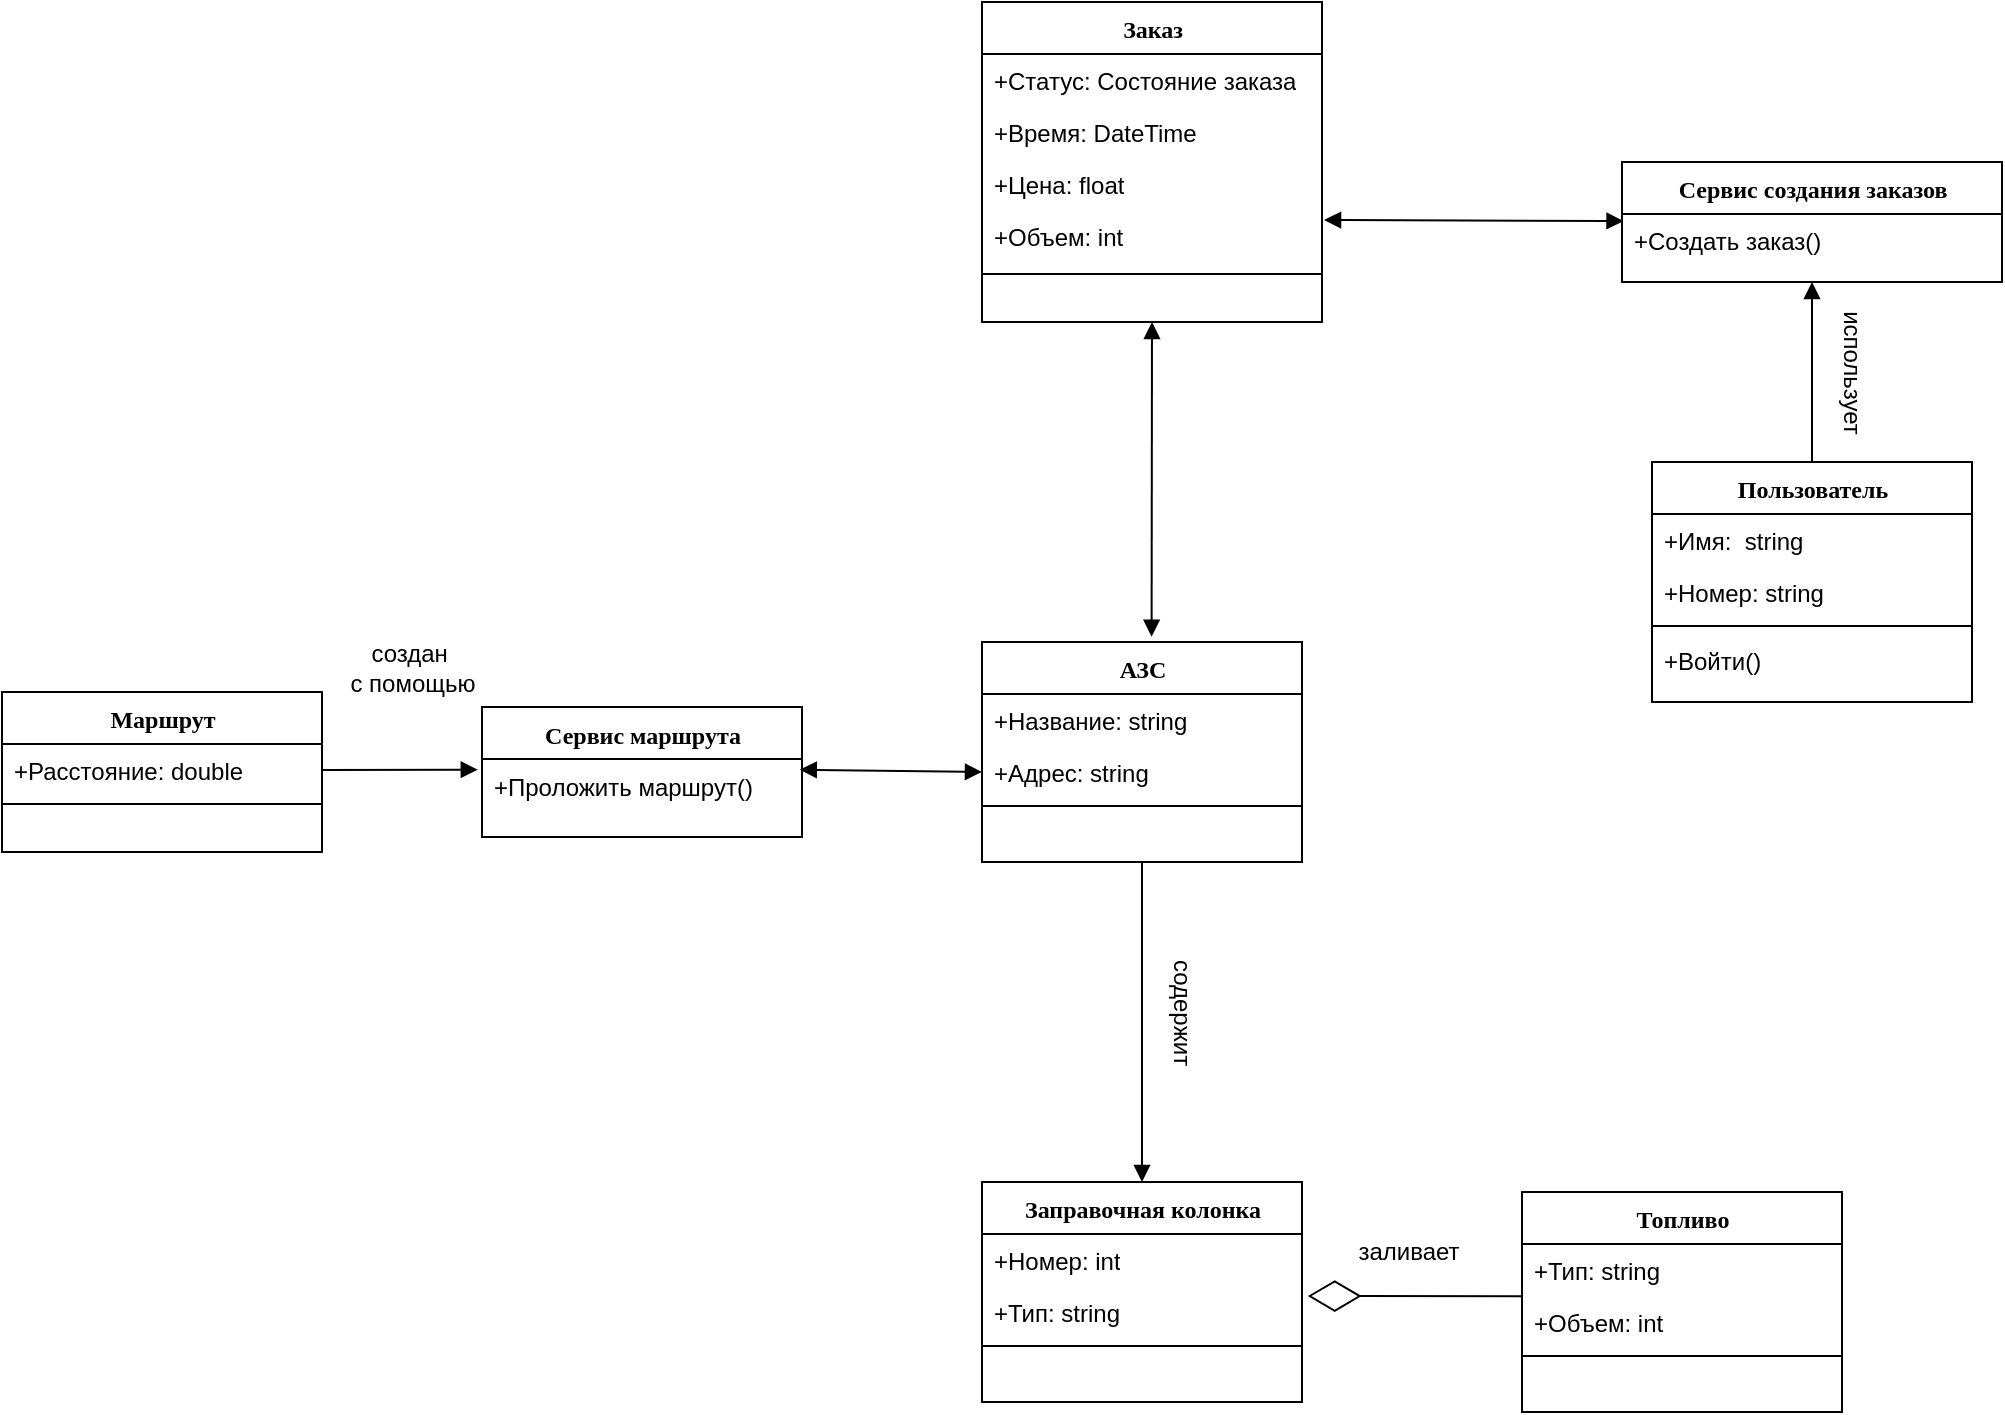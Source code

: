 <mxfile version="25.0.3">
  <diagram name="Page-1" id="F9Lt6Py6lmZH_eGOVNd-">
    <mxGraphModel dx="2447" dy="1837" grid="1" gridSize="10" guides="1" tooltips="1" connect="1" arrows="1" fold="1" page="1" pageScale="1" pageWidth="827" pageHeight="1169" math="0" shadow="0">
      <root>
        <mxCell id="0" />
        <mxCell id="1" parent="0" />
        <mxCell id="qer8LBOyeQ3EUyYLo_i--1" value="Пользователь" style="swimlane;html=1;fontStyle=1;align=center;verticalAlign=top;childLayout=stackLayout;horizontal=1;startSize=26;horizontalStack=0;resizeParent=1;resizeLast=0;collapsible=1;marginBottom=0;swimlaneFillColor=#ffffff;rounded=0;shadow=0;comic=0;labelBackgroundColor=none;strokeWidth=1;fillColor=none;fontFamily=Verdana;fontSize=12" vertex="1" parent="1">
          <mxGeometry x="505" y="190" width="160" height="120" as="geometry" />
        </mxCell>
        <mxCell id="qer8LBOyeQ3EUyYLo_i--2" value="+Имя:&amp;nbsp; string" style="text;html=1;strokeColor=none;fillColor=none;align=left;verticalAlign=top;spacingLeft=4;spacingRight=4;whiteSpace=wrap;overflow=hidden;rotatable=0;points=[[0,0.5],[1,0.5]];portConstraint=eastwest;" vertex="1" parent="qer8LBOyeQ3EUyYLo_i--1">
          <mxGeometry y="26" width="160" height="26" as="geometry" />
        </mxCell>
        <mxCell id="qer8LBOyeQ3EUyYLo_i--3" value="+Номер: string" style="text;html=1;strokeColor=none;fillColor=none;align=left;verticalAlign=top;spacingLeft=4;spacingRight=4;whiteSpace=wrap;overflow=hidden;rotatable=0;points=[[0,0.5],[1,0.5]];portConstraint=eastwest;" vertex="1" parent="qer8LBOyeQ3EUyYLo_i--1">
          <mxGeometry y="52" width="160" height="26" as="geometry" />
        </mxCell>
        <mxCell id="qer8LBOyeQ3EUyYLo_i--4" value="" style="line;html=1;strokeWidth=1;fillColor=none;align=left;verticalAlign=middle;spacingTop=-1;spacingLeft=3;spacingRight=3;rotatable=0;labelPosition=right;points=[];portConstraint=eastwest;" vertex="1" parent="qer8LBOyeQ3EUyYLo_i--1">
          <mxGeometry y="78" width="160" height="8" as="geometry" />
        </mxCell>
        <mxCell id="qer8LBOyeQ3EUyYLo_i--5" value="+Войти()" style="text;html=1;strokeColor=none;fillColor=none;align=left;verticalAlign=top;spacingLeft=4;spacingRight=4;whiteSpace=wrap;overflow=hidden;rotatable=0;points=[[0,0.5],[1,0.5]];portConstraint=eastwest;" vertex="1" parent="qer8LBOyeQ3EUyYLo_i--1">
          <mxGeometry y="86" width="160" height="34" as="geometry" />
        </mxCell>
        <mxCell id="qer8LBOyeQ3EUyYLo_i--6" value="Топливо" style="swimlane;html=1;fontStyle=1;align=center;verticalAlign=top;childLayout=stackLayout;horizontal=1;startSize=26;horizontalStack=0;resizeParent=1;resizeLast=0;collapsible=1;marginBottom=0;swimlaneFillColor=#ffffff;rounded=0;shadow=0;comic=0;labelBackgroundColor=none;strokeWidth=1;fillColor=none;fontFamily=Verdana;fontSize=12" vertex="1" parent="1">
          <mxGeometry x="440" y="555" width="160" height="110" as="geometry" />
        </mxCell>
        <mxCell id="qer8LBOyeQ3EUyYLo_i--7" value="+Тип: string" style="text;html=1;strokeColor=none;fillColor=none;align=left;verticalAlign=top;spacingLeft=4;spacingRight=4;whiteSpace=wrap;overflow=hidden;rotatable=0;points=[[0,0.5],[1,0.5]];portConstraint=eastwest;" vertex="1" parent="qer8LBOyeQ3EUyYLo_i--6">
          <mxGeometry y="26" width="160" height="26" as="geometry" />
        </mxCell>
        <mxCell id="qer8LBOyeQ3EUyYLo_i--8" value="+Объем: int" style="text;html=1;strokeColor=none;fillColor=none;align=left;verticalAlign=top;spacingLeft=4;spacingRight=4;whiteSpace=wrap;overflow=hidden;rotatable=0;points=[[0,0.5],[1,0.5]];portConstraint=eastwest;" vertex="1" parent="qer8LBOyeQ3EUyYLo_i--6">
          <mxGeometry y="52" width="160" height="26" as="geometry" />
        </mxCell>
        <mxCell id="qer8LBOyeQ3EUyYLo_i--9" value="" style="line;html=1;strokeWidth=1;fillColor=none;align=left;verticalAlign=middle;spacingTop=-1;spacingLeft=3;spacingRight=3;rotatable=0;labelPosition=right;points=[];portConstraint=eastwest;" vertex="1" parent="qer8LBOyeQ3EUyYLo_i--6">
          <mxGeometry y="78" width="160" height="8" as="geometry" />
        </mxCell>
        <mxCell id="qer8LBOyeQ3EUyYLo_i--10" value="АЗС" style="swimlane;html=1;fontStyle=1;align=center;verticalAlign=top;childLayout=stackLayout;horizontal=1;startSize=26;horizontalStack=0;resizeParent=1;resizeLast=0;collapsible=1;marginBottom=0;swimlaneFillColor=#ffffff;rounded=0;shadow=0;comic=0;labelBackgroundColor=none;strokeWidth=1;fillColor=none;fontFamily=Verdana;fontSize=12" vertex="1" parent="1">
          <mxGeometry x="170" y="280" width="160" height="110" as="geometry" />
        </mxCell>
        <mxCell id="qer8LBOyeQ3EUyYLo_i--11" value="+Название: string" style="text;html=1;strokeColor=none;fillColor=none;align=left;verticalAlign=top;spacingLeft=4;spacingRight=4;whiteSpace=wrap;overflow=hidden;rotatable=0;points=[[0,0.5],[1,0.5]];portConstraint=eastwest;" vertex="1" parent="qer8LBOyeQ3EUyYLo_i--10">
          <mxGeometry y="26" width="160" height="26" as="geometry" />
        </mxCell>
        <mxCell id="qer8LBOyeQ3EUyYLo_i--12" value="+Адрес: string" style="text;html=1;strokeColor=none;fillColor=none;align=left;verticalAlign=top;spacingLeft=4;spacingRight=4;whiteSpace=wrap;overflow=hidden;rotatable=0;points=[[0,0.5],[1,0.5]];portConstraint=eastwest;" vertex="1" parent="qer8LBOyeQ3EUyYLo_i--10">
          <mxGeometry y="52" width="160" height="26" as="geometry" />
        </mxCell>
        <mxCell id="qer8LBOyeQ3EUyYLo_i--13" value="" style="line;html=1;strokeWidth=1;fillColor=none;align=left;verticalAlign=middle;spacingTop=-1;spacingLeft=3;spacingRight=3;rotatable=0;labelPosition=right;points=[];portConstraint=eastwest;" vertex="1" parent="qer8LBOyeQ3EUyYLo_i--10">
          <mxGeometry y="78" width="160" height="8" as="geometry" />
        </mxCell>
        <mxCell id="qer8LBOyeQ3EUyYLo_i--14" value="Заказ" style="swimlane;html=1;fontStyle=1;align=center;verticalAlign=top;childLayout=stackLayout;horizontal=1;startSize=26;horizontalStack=0;resizeParent=1;resizeLast=0;collapsible=1;marginBottom=0;swimlaneFillColor=#ffffff;rounded=0;shadow=0;comic=0;labelBackgroundColor=none;strokeWidth=1;fillColor=none;fontFamily=Verdana;fontSize=12" vertex="1" parent="1">
          <mxGeometry x="170" y="-40" width="170" height="160" as="geometry" />
        </mxCell>
        <mxCell id="qer8LBOyeQ3EUyYLo_i--15" value="+Статус: Состояние заказа" style="text;html=1;strokeColor=none;fillColor=none;align=left;verticalAlign=top;spacingLeft=4;spacingRight=4;whiteSpace=wrap;overflow=hidden;rotatable=0;points=[[0,0.5],[1,0.5]];portConstraint=eastwest;" vertex="1" parent="qer8LBOyeQ3EUyYLo_i--14">
          <mxGeometry y="26" width="170" height="26" as="geometry" />
        </mxCell>
        <mxCell id="qer8LBOyeQ3EUyYLo_i--16" value="+Время: DateTime" style="text;html=1;strokeColor=none;fillColor=none;align=left;verticalAlign=top;spacingLeft=4;spacingRight=4;whiteSpace=wrap;overflow=hidden;rotatable=0;points=[[0,0.5],[1,0.5]];portConstraint=eastwest;" vertex="1" parent="qer8LBOyeQ3EUyYLo_i--14">
          <mxGeometry y="52" width="170" height="26" as="geometry" />
        </mxCell>
        <mxCell id="qer8LBOyeQ3EUyYLo_i--17" value="+Цена: float" style="text;html=1;strokeColor=none;fillColor=none;align=left;verticalAlign=top;spacingLeft=4;spacingRight=4;whiteSpace=wrap;overflow=hidden;rotatable=0;points=[[0,0.5],[1,0.5]];portConstraint=eastwest;" vertex="1" parent="qer8LBOyeQ3EUyYLo_i--14">
          <mxGeometry y="78" width="170" height="26" as="geometry" />
        </mxCell>
        <mxCell id="qer8LBOyeQ3EUyYLo_i--18" value="+Объем: int" style="text;html=1;strokeColor=none;fillColor=none;align=left;verticalAlign=top;spacingLeft=4;spacingRight=4;whiteSpace=wrap;overflow=hidden;rotatable=0;points=[[0,0.5],[1,0.5]];portConstraint=eastwest;" vertex="1" parent="qer8LBOyeQ3EUyYLo_i--14">
          <mxGeometry y="104" width="170" height="22" as="geometry" />
        </mxCell>
        <mxCell id="qer8LBOyeQ3EUyYLo_i--19" value="" style="line;html=1;strokeWidth=1;fillColor=none;align=left;verticalAlign=middle;spacingTop=-1;spacingLeft=3;spacingRight=3;rotatable=0;labelPosition=right;points=[];portConstraint=eastwest;" vertex="1" parent="qer8LBOyeQ3EUyYLo_i--14">
          <mxGeometry y="126" width="170" height="20" as="geometry" />
        </mxCell>
        <mxCell id="qer8LBOyeQ3EUyYLo_i--20" value="Заправочная колонка" style="swimlane;html=1;fontStyle=1;align=center;verticalAlign=top;childLayout=stackLayout;horizontal=1;startSize=26;horizontalStack=0;resizeParent=1;resizeLast=0;collapsible=1;marginBottom=0;swimlaneFillColor=#ffffff;rounded=0;shadow=0;comic=0;labelBackgroundColor=none;strokeWidth=1;fillColor=none;fontFamily=Verdana;fontSize=12" vertex="1" parent="1">
          <mxGeometry x="170" y="550" width="160" height="110" as="geometry" />
        </mxCell>
        <mxCell id="qer8LBOyeQ3EUyYLo_i--21" value="+Номер: int" style="text;html=1;strokeColor=none;fillColor=none;align=left;verticalAlign=top;spacingLeft=4;spacingRight=4;whiteSpace=wrap;overflow=hidden;rotatable=0;points=[[0,0.5],[1,0.5]];portConstraint=eastwest;" vertex="1" parent="qer8LBOyeQ3EUyYLo_i--20">
          <mxGeometry y="26" width="160" height="26" as="geometry" />
        </mxCell>
        <mxCell id="qer8LBOyeQ3EUyYLo_i--22" value="+Тип: string" style="text;html=1;strokeColor=none;fillColor=none;align=left;verticalAlign=top;spacingLeft=4;spacingRight=4;whiteSpace=wrap;overflow=hidden;rotatable=0;points=[[0,0.5],[1,0.5]];portConstraint=eastwest;" vertex="1" parent="qer8LBOyeQ3EUyYLo_i--20">
          <mxGeometry y="52" width="160" height="26" as="geometry" />
        </mxCell>
        <mxCell id="qer8LBOyeQ3EUyYLo_i--23" value="" style="line;html=1;strokeWidth=1;fillColor=none;align=left;verticalAlign=middle;spacingTop=-1;spacingLeft=3;spacingRight=3;rotatable=0;labelPosition=right;points=[];portConstraint=eastwest;" vertex="1" parent="qer8LBOyeQ3EUyYLo_i--20">
          <mxGeometry y="78" width="160" height="8" as="geometry" />
        </mxCell>
        <mxCell id="qer8LBOyeQ3EUyYLo_i--24" value="" style="endArrow=diamondThin;endFill=0;endSize=24;html=1;rounded=0;entryX=1;entryY=0.5;entryDx=0;entryDy=0;exitX=-0.018;exitY=0.314;exitDx=0;exitDy=0;exitPerimeter=0;" edge="1" parent="1">
          <mxGeometry width="160" relative="1" as="geometry">
            <mxPoint x="440.0" y="607.164" as="sourcePoint" />
            <mxPoint x="332.88" y="607" as="targetPoint" />
          </mxGeometry>
        </mxCell>
        <mxCell id="qer8LBOyeQ3EUyYLo_i--25" value="Маршрут" style="swimlane;html=1;fontStyle=1;align=center;verticalAlign=top;childLayout=stackLayout;horizontal=1;startSize=26;horizontalStack=0;resizeParent=1;resizeLast=0;collapsible=1;marginBottom=0;swimlaneFillColor=#ffffff;rounded=0;shadow=0;comic=0;labelBackgroundColor=none;strokeWidth=1;fillColor=none;fontFamily=Verdana;fontSize=12" vertex="1" parent="1">
          <mxGeometry x="-320" y="305" width="160" height="80" as="geometry" />
        </mxCell>
        <mxCell id="qer8LBOyeQ3EUyYLo_i--26" value="+Расстояние: double" style="text;html=1;strokeColor=none;fillColor=none;align=left;verticalAlign=top;spacingLeft=4;spacingRight=4;whiteSpace=wrap;overflow=hidden;rotatable=0;points=[[0,0.5],[1,0.5]];portConstraint=eastwest;" vertex="1" parent="qer8LBOyeQ3EUyYLo_i--25">
          <mxGeometry y="26" width="160" height="26" as="geometry" />
        </mxCell>
        <mxCell id="qer8LBOyeQ3EUyYLo_i--27" value="" style="line;html=1;strokeWidth=1;fillColor=none;align=left;verticalAlign=middle;spacingTop=-1;spacingLeft=3;spacingRight=3;rotatable=0;labelPosition=right;points=[];portConstraint=eastwest;" vertex="1" parent="qer8LBOyeQ3EUyYLo_i--25">
          <mxGeometry y="52" width="160" height="8" as="geometry" />
        </mxCell>
        <mxCell id="qer8LBOyeQ3EUyYLo_i--28" value="" style="endArrow=block;startArrow=block;endFill=1;startFill=1;html=1;rounded=0;entryX=0.53;entryY=-0.024;entryDx=0;entryDy=0;entryPerimeter=0;exitX=0.5;exitY=1;exitDx=0;exitDy=0;" edge="1" parent="1" source="qer8LBOyeQ3EUyYLo_i--14" target="qer8LBOyeQ3EUyYLo_i--10">
          <mxGeometry width="160" relative="1" as="geometry">
            <mxPoint x="255" y="170" as="sourcePoint" />
            <mxPoint x="370" y="270" as="targetPoint" />
          </mxGeometry>
        </mxCell>
        <mxCell id="qer8LBOyeQ3EUyYLo_i--29" value="" style="endArrow=block;startArrow=none;endFill=1;startFill=0;html=1;rounded=0;exitX=0.5;exitY=1;exitDx=0;exitDy=0;entryX=0.5;entryY=0;entryDx=0;entryDy=0;" edge="1" parent="1" source="qer8LBOyeQ3EUyYLo_i--10" target="qer8LBOyeQ3EUyYLo_i--20">
          <mxGeometry width="160" relative="1" as="geometry">
            <mxPoint x="150" y="460" as="sourcePoint" />
            <mxPoint x="310" y="460" as="targetPoint" />
          </mxGeometry>
        </mxCell>
        <mxCell id="qer8LBOyeQ3EUyYLo_i--30" value="" style="endArrow=block;startArrow=block;endFill=1;startFill=1;html=1;rounded=0;exitX=1.006;exitY=0.227;exitDx=0;exitDy=0;exitPerimeter=0;entryX=0.004;entryY=0.674;entryDx=0;entryDy=0;entryPerimeter=0;" edge="1" parent="1" source="qer8LBOyeQ3EUyYLo_i--18">
          <mxGeometry width="160" relative="1" as="geometry">
            <mxPoint x="340" y="70" as="sourcePoint" />
            <mxPoint x="490.76" y="69.524" as="targetPoint" />
          </mxGeometry>
        </mxCell>
        <mxCell id="qer8LBOyeQ3EUyYLo_i--31" value="Сервис создания заказов" style="swimlane;html=1;fontStyle=1;align=center;verticalAlign=top;childLayout=stackLayout;horizontal=1;startSize=26;horizontalStack=0;resizeParent=1;resizeLast=0;collapsible=1;marginBottom=0;swimlaneFillColor=#ffffff;rounded=0;shadow=0;comic=0;labelBackgroundColor=none;strokeWidth=1;fillColor=none;fontFamily=Verdana;fontSize=12" vertex="1" parent="1">
          <mxGeometry x="490" y="40" width="190" height="60" as="geometry" />
        </mxCell>
        <mxCell id="qer8LBOyeQ3EUyYLo_i--32" value="+Создать заказ()" style="text;html=1;strokeColor=none;fillColor=none;align=left;verticalAlign=top;spacingLeft=4;spacingRight=4;whiteSpace=wrap;overflow=hidden;rotatable=0;points=[[0,0.5],[1,0.5]];portConstraint=eastwest;" vertex="1" parent="qer8LBOyeQ3EUyYLo_i--31">
          <mxGeometry y="26" width="190" height="34" as="geometry" />
        </mxCell>
        <mxCell id="qer8LBOyeQ3EUyYLo_i--33" value="Сервис маршрута" style="swimlane;html=1;fontStyle=1;align=center;verticalAlign=top;childLayout=stackLayout;horizontal=1;startSize=26;horizontalStack=0;resizeParent=1;resizeLast=0;collapsible=1;marginBottom=0;swimlaneFillColor=#ffffff;rounded=0;shadow=0;comic=0;labelBackgroundColor=none;strokeWidth=1;fillColor=none;fontFamily=Verdana;fontSize=12" vertex="1" parent="1">
          <mxGeometry x="-80" y="312.5" width="160" height="65" as="geometry" />
        </mxCell>
        <mxCell id="qer8LBOyeQ3EUyYLo_i--34" value="+Проложить маршрут()" style="text;html=1;strokeColor=none;fillColor=none;align=left;verticalAlign=top;spacingLeft=4;spacingRight=4;whiteSpace=wrap;overflow=hidden;rotatable=0;points=[[0,0.5],[1,0.5]];portConstraint=eastwest;" vertex="1" parent="qer8LBOyeQ3EUyYLo_i--33">
          <mxGeometry y="26" width="160" height="34" as="geometry" />
        </mxCell>
        <mxCell id="qer8LBOyeQ3EUyYLo_i--35" value="" style="endArrow=block;startArrow=block;endFill=1;startFill=1;html=1;rounded=0;entryX=0.993;entryY=0.157;entryDx=0;entryDy=0;exitX=0;exitY=0.5;exitDx=0;exitDy=0;entryPerimeter=0;" edge="1" parent="1" source="qer8LBOyeQ3EUyYLo_i--12" target="qer8LBOyeQ3EUyYLo_i--34">
          <mxGeometry width="160" relative="1" as="geometry">
            <mxPoint x="265" y="150" as="sourcePoint" />
            <mxPoint x="80" y="319" as="targetPoint" />
          </mxGeometry>
        </mxCell>
        <mxCell id="qer8LBOyeQ3EUyYLo_i--36" value="" style="endArrow=none;startArrow=block;endFill=0;startFill=1;html=1;rounded=0;entryX=1;entryY=0.5;entryDx=0;entryDy=0;exitX=-0.013;exitY=0.157;exitDx=0;exitDy=0;exitPerimeter=0;strokeColor=default;" edge="1" parent="1" source="qer8LBOyeQ3EUyYLo_i--34" target="qer8LBOyeQ3EUyYLo_i--26">
          <mxGeometry width="160" relative="1" as="geometry">
            <mxPoint x="-80" y="319" as="sourcePoint" />
            <mxPoint x="-190" y="370" as="targetPoint" />
          </mxGeometry>
        </mxCell>
        <mxCell id="qer8LBOyeQ3EUyYLo_i--37" value="" style="endArrow=none;startArrow=block;endFill=0;startFill=1;html=1;rounded=0;entryX=0.5;entryY=0;entryDx=0;entryDy=0;" edge="1" parent="1" target="qer8LBOyeQ3EUyYLo_i--1">
          <mxGeometry width="160" relative="1" as="geometry">
            <mxPoint x="585" y="100" as="sourcePoint" />
            <mxPoint x="501" y="80" as="targetPoint" />
          </mxGeometry>
        </mxCell>
        <mxCell id="qer8LBOyeQ3EUyYLo_i--39" value="использует" style="text;html=1;align=center;verticalAlign=middle;resizable=0;points=[];autosize=1;strokeColor=none;fillColor=none;rotation=90;" vertex="1" parent="1">
          <mxGeometry x="560" y="130" width="90" height="30" as="geometry" />
        </mxCell>
        <mxCell id="qer8LBOyeQ3EUyYLo_i--40" value="создан&amp;nbsp;&lt;div&gt;с помощью&lt;/div&gt;" style="text;html=1;align=center;verticalAlign=middle;resizable=0;points=[];autosize=1;strokeColor=none;fillColor=none;" vertex="1" parent="1">
          <mxGeometry x="-160" y="272.5" width="90" height="40" as="geometry" />
        </mxCell>
        <mxCell id="qer8LBOyeQ3EUyYLo_i--41" value="содержит" style="text;html=1;align=center;verticalAlign=middle;resizable=0;points=[];autosize=1;strokeColor=none;fillColor=none;rotation=90;" vertex="1" parent="1">
          <mxGeometry x="230" y="450" width="80" height="30" as="geometry" />
        </mxCell>
        <mxCell id="qer8LBOyeQ3EUyYLo_i--42" value="заливает" style="text;html=1;align=center;verticalAlign=middle;resizable=0;points=[];autosize=1;strokeColor=none;fillColor=none;" vertex="1" parent="1">
          <mxGeometry x="347.88" y="570" width="70" height="30" as="geometry" />
        </mxCell>
      </root>
    </mxGraphModel>
  </diagram>
</mxfile>
